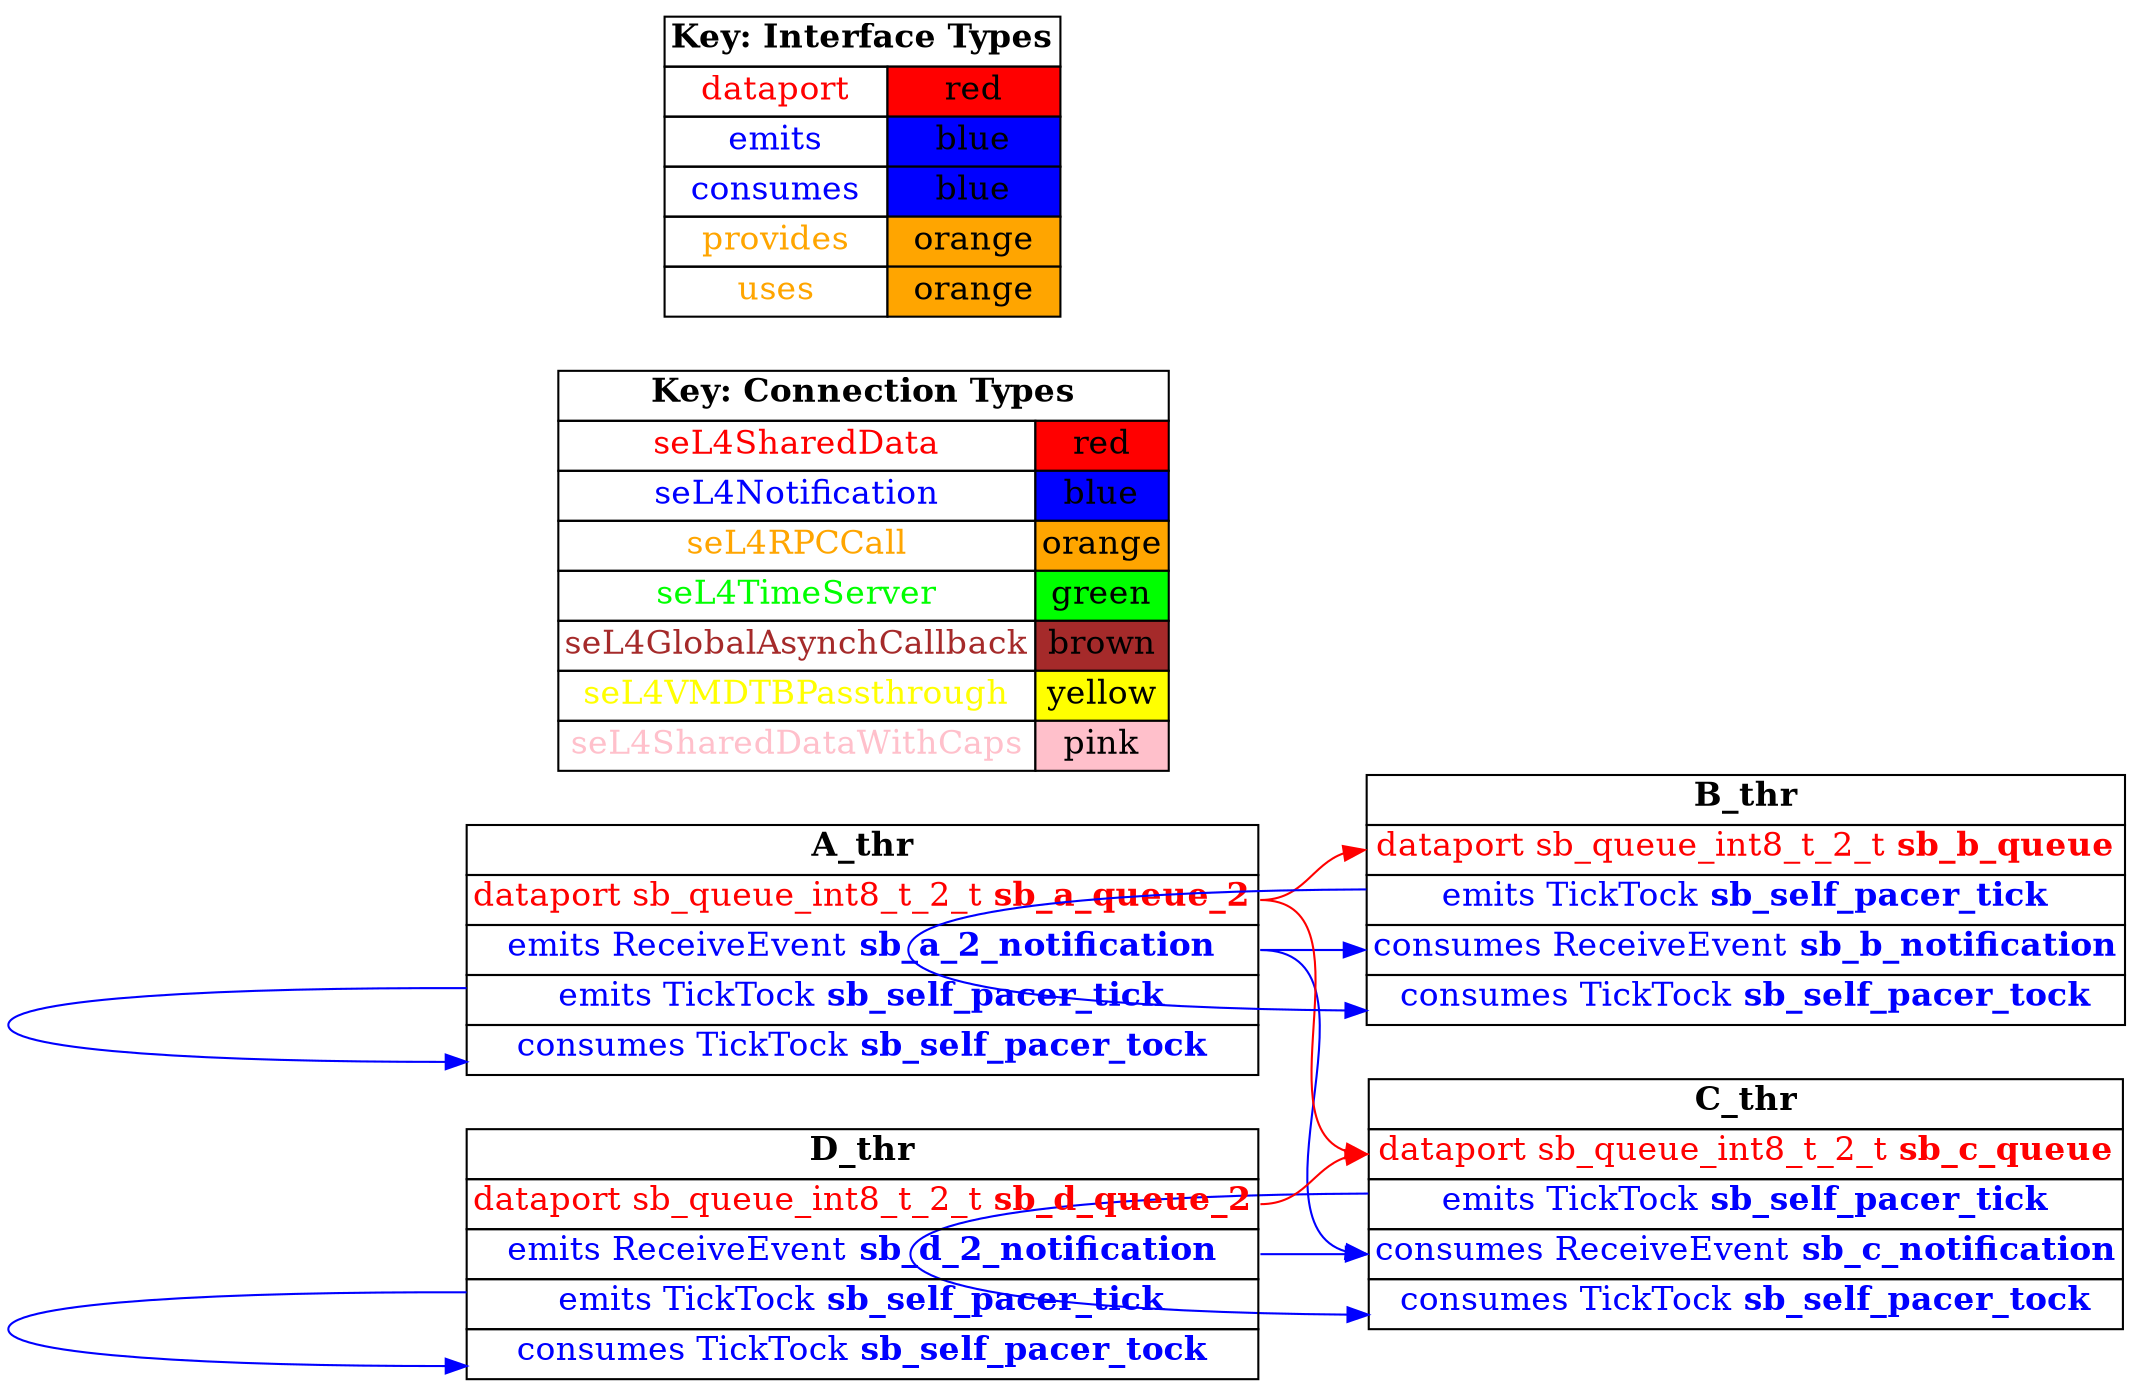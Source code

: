 digraph g {
graph [
  overlap = false,
  rankdir = "LR"
];
node [
  fontsize = "16",
  shape = "ellipse"
];
edge [
];

A_thr [
  label=<
    <TABLE BORDER="0" CELLBORDER="1" CELLSPACING="0">
      <TR><TD><B>A_thr</B></TD></TR>
      <TR><TD PORT="sb_a_queue_2"><FONT COLOR="red">dataport sb_queue_int8_t_2_t <B>sb_a_queue_2</B></FONT></TD></TR>
      <TR><TD PORT="sb_a_2_notification"><FONT COLOR="blue">emits ReceiveEvent <B>sb_a_2_notification</B></FONT></TD></TR>
      <TR><TD PORT="sb_self_pacer_tick"><FONT COLOR="blue">emits TickTock <B>sb_self_pacer_tick</B></FONT></TD></TR>
      <TR><TD PORT="sb_self_pacer_tock"><FONT COLOR="blue">consumes TickTock <B>sb_self_pacer_tock</B></FONT></TD></TR>"
    </TABLE>
  >
  shape=plaintext
];

B_thr [
  label=<
    <TABLE BORDER="0" CELLBORDER="1" CELLSPACING="0">
      <TR><TD><B>B_thr</B></TD></TR>
      <TR><TD PORT="sb_b_queue"><FONT COLOR="red">dataport sb_queue_int8_t_2_t <B>sb_b_queue</B></FONT></TD></TR>
      <TR><TD PORT="sb_self_pacer_tick"><FONT COLOR="blue">emits TickTock <B>sb_self_pacer_tick</B></FONT></TD></TR>
      <TR><TD PORT="sb_b_notification"><FONT COLOR="blue">consumes ReceiveEvent <B>sb_b_notification</B></FONT></TD></TR>
      <TR><TD PORT="sb_self_pacer_tock"><FONT COLOR="blue">consumes TickTock <B>sb_self_pacer_tock</B></FONT></TD></TR>"
    </TABLE>
  >
  shape=plaintext
];

C_thr [
  label=<
    <TABLE BORDER="0" CELLBORDER="1" CELLSPACING="0">
      <TR><TD><B>C_thr</B></TD></TR>
      <TR><TD PORT="sb_c_queue"><FONT COLOR="red">dataport sb_queue_int8_t_2_t <B>sb_c_queue</B></FONT></TD></TR>
      <TR><TD PORT="sb_self_pacer_tick"><FONT COLOR="blue">emits TickTock <B>sb_self_pacer_tick</B></FONT></TD></TR>
      <TR><TD PORT="sb_c_notification"><FONT COLOR="blue">consumes ReceiveEvent <B>sb_c_notification</B></FONT></TD></TR>
      <TR><TD PORT="sb_self_pacer_tock"><FONT COLOR="blue">consumes TickTock <B>sb_self_pacer_tock</B></FONT></TD></TR>"
    </TABLE>
  >
  shape=plaintext
];

D_thr [
  label=<
    <TABLE BORDER="0" CELLBORDER="1" CELLSPACING="0">
      <TR><TD><B>D_thr</B></TD></TR>
      <TR><TD PORT="sb_d_queue_2"><FONT COLOR="red">dataport sb_queue_int8_t_2_t <B>sb_d_queue_2</B></FONT></TD></TR>
      <TR><TD PORT="sb_d_2_notification"><FONT COLOR="blue">emits ReceiveEvent <B>sb_d_2_notification</B></FONT></TD></TR>
      <TR><TD PORT="sb_self_pacer_tick"><FONT COLOR="blue">emits TickTock <B>sb_self_pacer_tick</B></FONT></TD></TR>
      <TR><TD PORT="sb_self_pacer_tock"><FONT COLOR="blue">consumes TickTock <B>sb_self_pacer_tock</B></FONT></TD></TR>"
    </TABLE>
  >
  shape=plaintext
];

connectiontypekey [
  label=<
   <TABLE BORDER="0" CELLBORDER="1" CELLSPACING="0">
     <TR><TD COLSPAN="2"><B>Key: Connection Types</B></TD></TR>
     <TR><TD><FONT COLOR="red">seL4SharedData</FONT></TD><TD BGCOLOR="red">red</TD></TR>
     <TR><TD><FONT COLOR="blue">seL4Notification</FONT></TD><TD BGCOLOR="blue">blue</TD></TR>
     <TR><TD><FONT COLOR="orange">seL4RPCCall</FONT></TD><TD BGCOLOR="orange">orange</TD></TR>
     <TR><TD><FONT COLOR="green">seL4TimeServer</FONT></TD><TD BGCOLOR="green">green</TD></TR>
     <TR><TD><FONT COLOR="brown">seL4GlobalAsynchCallback</FONT></TD><TD BGCOLOR="brown">brown</TD></TR>
     <TR><TD><FONT COLOR="yellow">seL4VMDTBPassthrough</FONT></TD><TD BGCOLOR="yellow">yellow</TD></TR>
     <TR><TD><FONT COLOR="pink">seL4SharedDataWithCaps</FONT></TD><TD BGCOLOR="pink">pink</TD></TR>
   </TABLE>
  >
  shape=plaintext
];

interfacetypekey [
  label=<
   <TABLE BORDER="0" CELLBORDER="1" CELLSPACING="0">
     <TR><TD COLSPAN="2"><B>Key: Interface Types</B></TD></TR>
     <TR><TD><FONT COLOR="red">dataport</FONT></TD><TD BGCOLOR="red">red</TD></TR>
     <TR><TD><FONT COLOR="blue">emits</FONT></TD><TD BGCOLOR="blue">blue</TD></TR>
     <TR><TD><FONT COLOR="blue">consumes</FONT></TD><TD BGCOLOR="blue">blue</TD></TR>
     <TR><TD><FONT COLOR="orange">provides</FONT></TD><TD BGCOLOR="orange">orange</TD></TR>
     <TR><TD><FONT COLOR="orange">uses</FONT></TD><TD BGCOLOR="orange">orange</TD></TR>
   </TABLE>
  >
  shape=plaintext
];

"A_thr":sb_a_2_notification -> "B_thr":sb_b_notification [
  color="blue"
  //label = "seL4Notification"
  id = conn1

];

"A_thr":sb_a_2_notification -> "C_thr":sb_c_notification [
  color="blue"
  //label = "seL4Notification"
  id = conn1

];

"A_thr":sb_a_queue_2 -> "B_thr":sb_b_queue [
  color="red"
  //label = "seL4SharedData"
  id = conn2

];

"A_thr":sb_a_queue_2 -> "C_thr":sb_c_queue [
  color="red"
  //label = "seL4SharedData"
  id = conn2

];

"D_thr":sb_d_2_notification -> "C_thr":sb_c_notification [
  color="blue"
  //label = "seL4Notification"
  id = conn3

];

"D_thr":sb_d_queue_2 -> "C_thr":sb_c_queue [
  color="red"
  //label = "seL4SharedData"
  id = conn4

];

"A_thr":sb_self_pacer_tick -> "A_thr":sb_self_pacer_tock [
  color="blue"
  //label = "seL4Notification"
  id = conn5

];

"B_thr":sb_self_pacer_tick -> "B_thr":sb_self_pacer_tock [
  color="blue"
  //label = "seL4Notification"
  id = conn6

];

"C_thr":sb_self_pacer_tick -> "C_thr":sb_self_pacer_tock [
  color="blue"
  //label = "seL4Notification"
  id = conn7

];

"D_thr":sb_self_pacer_tick -> "D_thr":sb_self_pacer_tock [
  color="blue"
  //label = "seL4Notification"
  id = conn8

];

}